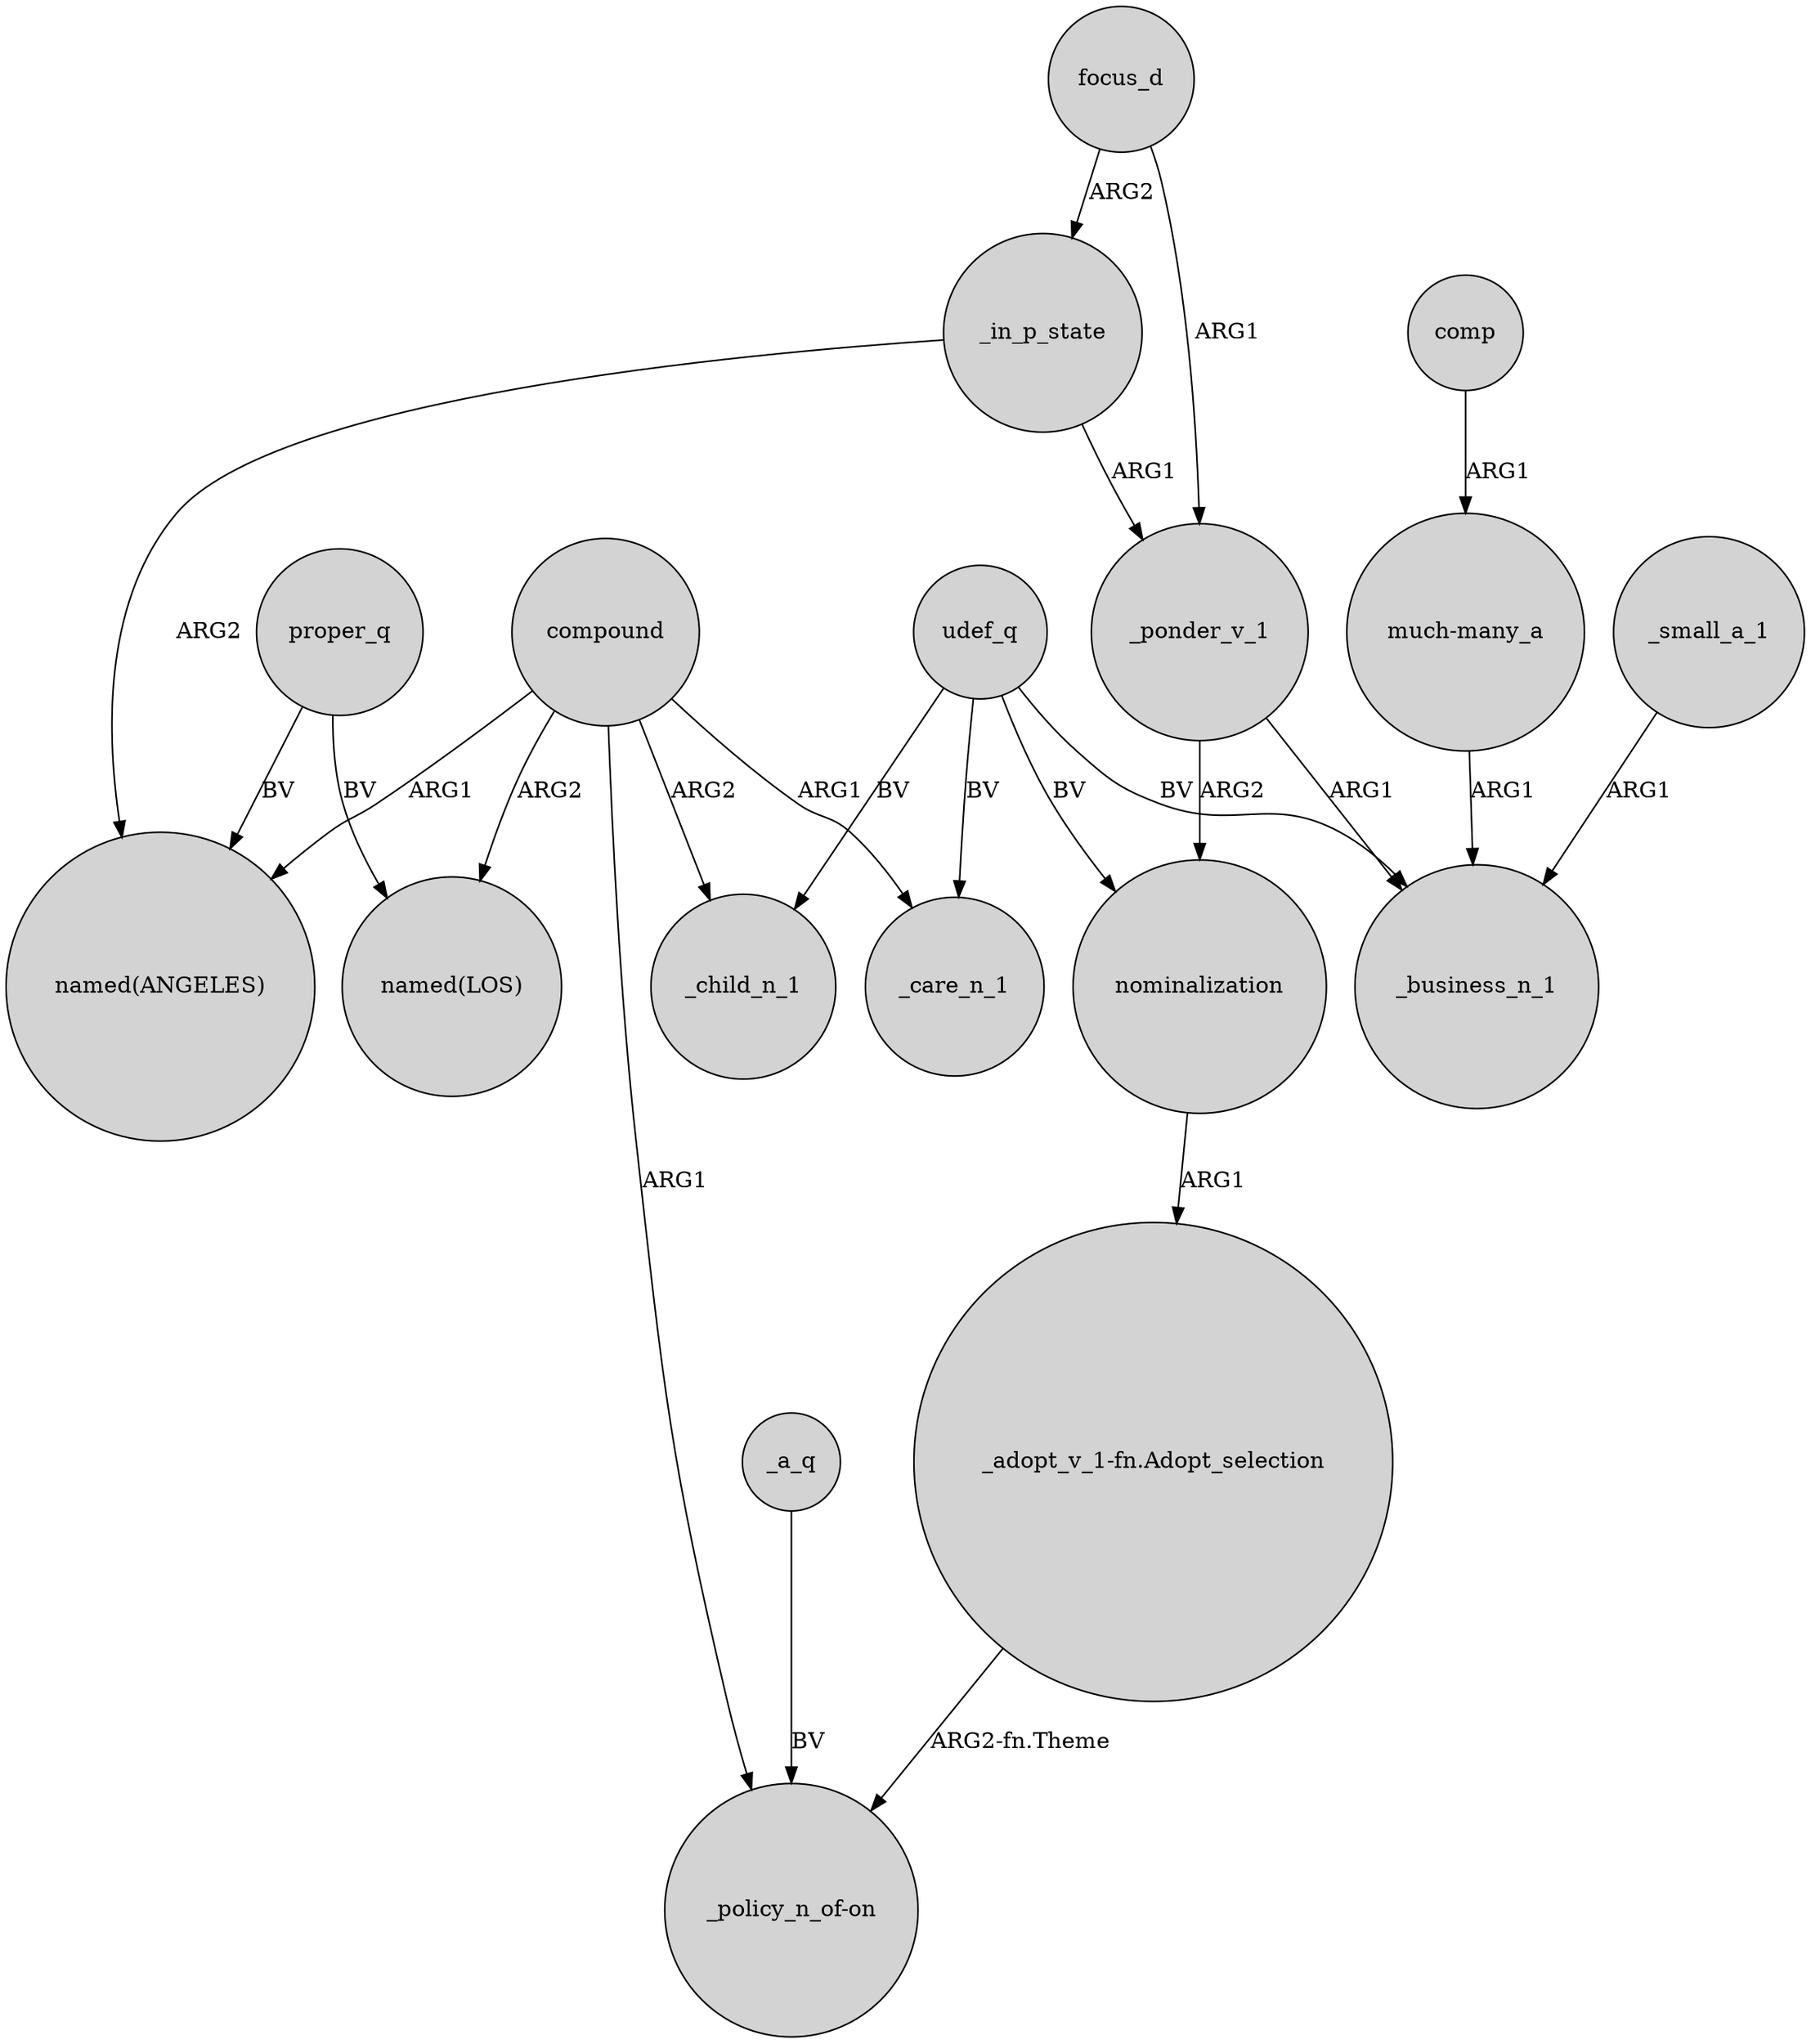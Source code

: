 digraph {
	node [shape=circle style=filled]
	compound -> "named(LOS)" [label=ARG2]
	proper_q -> "named(ANGELES)" [label=BV]
	udef_q -> _child_n_1 [label=BV]
	_ponder_v_1 -> _business_n_1 [label=ARG1]
	udef_q -> _care_n_1 [label=BV]
	focus_d -> _in_p_state [label=ARG2]
	_in_p_state -> _ponder_v_1 [label=ARG1]
	_a_q -> "_policy_n_of-on" [label=BV]
	"_adopt_v_1-fn.Adopt_selection" -> "_policy_n_of-on" [label="ARG2-fn.Theme"]
	nominalization -> "_adopt_v_1-fn.Adopt_selection" [label=ARG1]
	focus_d -> _ponder_v_1 [label=ARG1]
	comp -> "much-many_a" [label=ARG1]
	compound -> "_policy_n_of-on" [label=ARG1]
	_in_p_state -> "named(ANGELES)" [label=ARG2]
	_small_a_1 -> _business_n_1 [label=ARG1]
	udef_q -> nominalization [label=BV]
	compound -> "named(ANGELES)" [label=ARG1]
	_ponder_v_1 -> nominalization [label=ARG2]
	udef_q -> _business_n_1 [label=BV]
	compound -> _care_n_1 [label=ARG1]
	compound -> _child_n_1 [label=ARG2]
	"much-many_a" -> _business_n_1 [label=ARG1]
	proper_q -> "named(LOS)" [label=BV]
}
